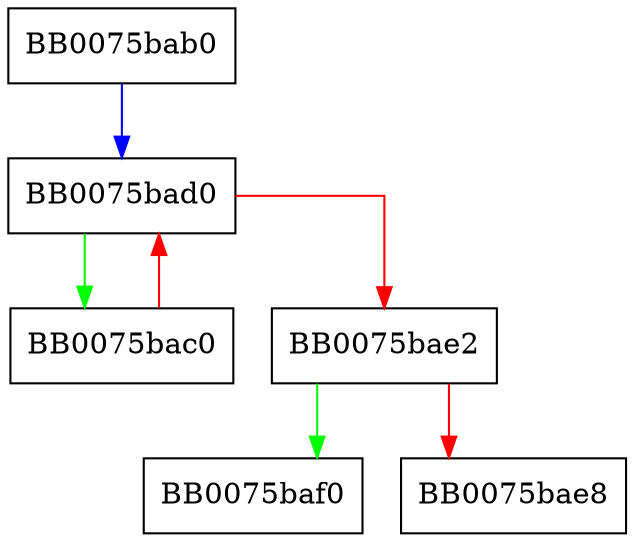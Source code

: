 digraph int_unregister_cb {
  node [shape="box"];
  graph [splines=ortho];
  BB0075bab0 -> BB0075bad0 [color="blue"];
  BB0075bac0 -> BB0075bad0 [color="red"];
  BB0075bad0 -> BB0075bac0 [color="green"];
  BB0075bad0 -> BB0075bae2 [color="red"];
  BB0075bae2 -> BB0075baf0 [color="green"];
  BB0075bae2 -> BB0075bae8 [color="red"];
}